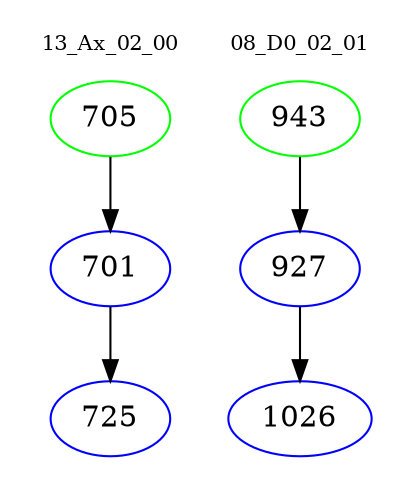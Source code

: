 digraph{
subgraph cluster_0 {
color = white
label = "13_Ax_02_00";
fontsize=10;
T0_705 [label="705", color="green"]
T0_705 -> T0_701 [color="black"]
T0_701 [label="701", color="blue"]
T0_701 -> T0_725 [color="black"]
T0_725 [label="725", color="blue"]
}
subgraph cluster_1 {
color = white
label = "08_D0_02_01";
fontsize=10;
T1_943 [label="943", color="green"]
T1_943 -> T1_927 [color="black"]
T1_927 [label="927", color="blue"]
T1_927 -> T1_1026 [color="black"]
T1_1026 [label="1026", color="blue"]
}
}
